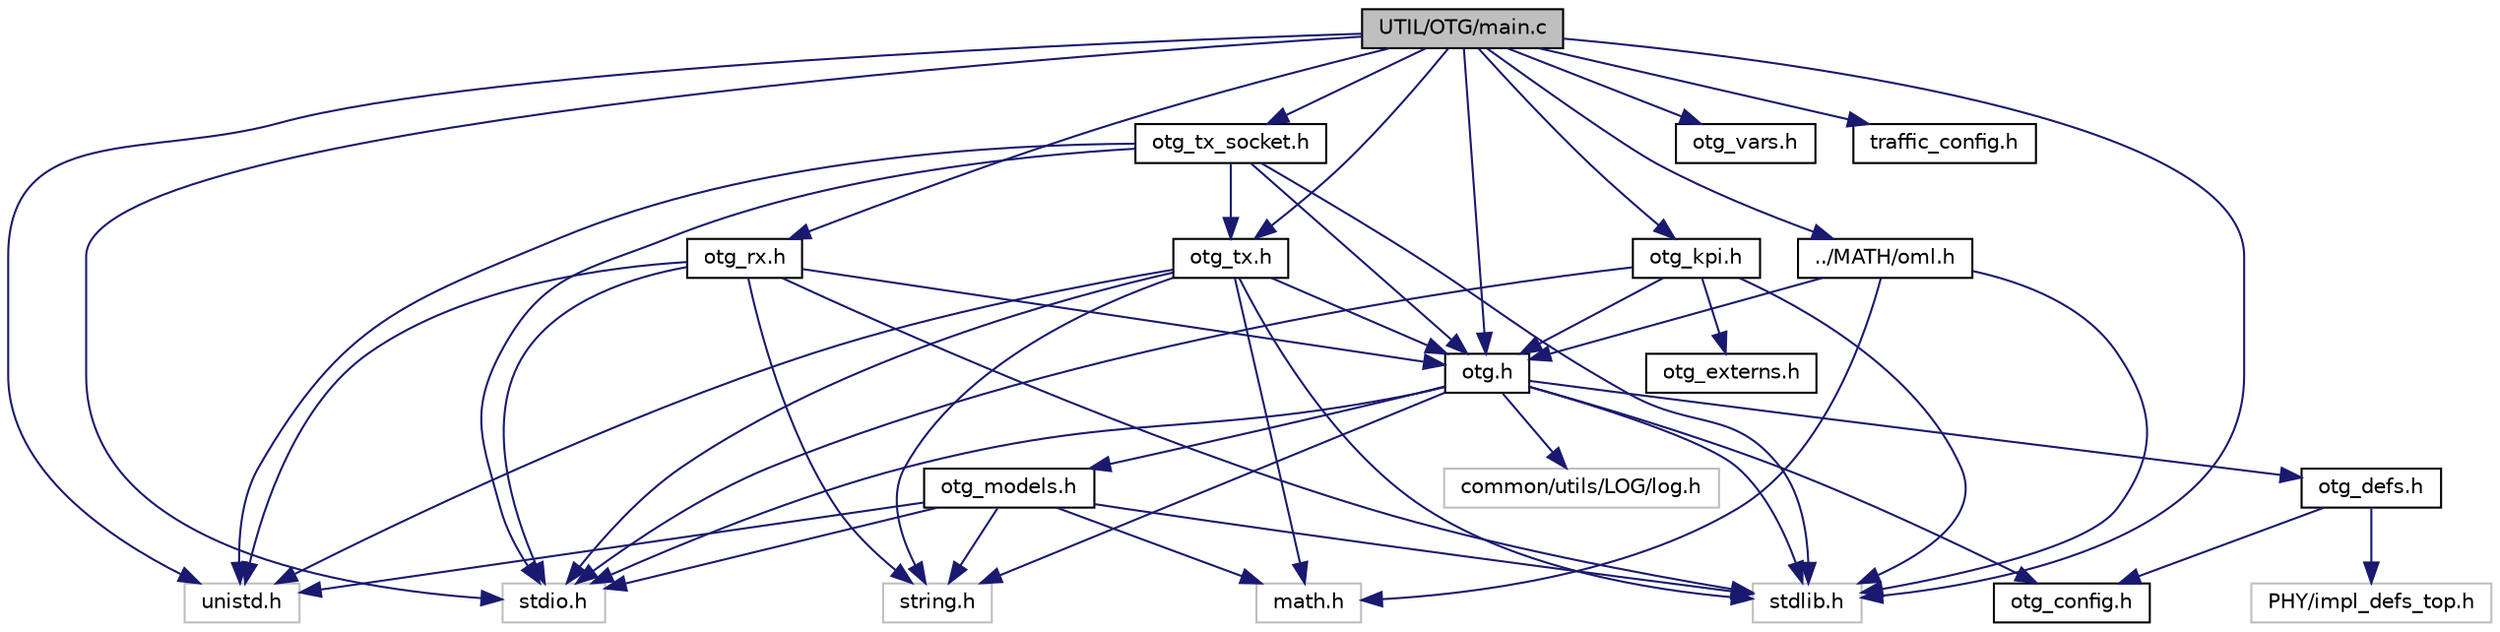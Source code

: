 digraph "UTIL/OTG/main.c"
{
 // LATEX_PDF_SIZE
  edge [fontname="Helvetica",fontsize="10",labelfontname="Helvetica",labelfontsize="10"];
  node [fontname="Helvetica",fontsize="10",shape=record];
  Node1 [label="UTIL/OTG/main.c",height=0.2,width=0.4,color="black", fillcolor="grey75", style="filled", fontcolor="black",tooltip="main program for OTG CX + RX"];
  Node1 -> Node2 [color="midnightblue",fontsize="10",style="solid",fontname="Helvetica"];
  Node2 [label="unistd.h",height=0.2,width=0.4,color="grey75", fillcolor="white", style="filled",tooltip=" "];
  Node1 -> Node3 [color="midnightblue",fontsize="10",style="solid",fontname="Helvetica"];
  Node3 [label="stdio.h",height=0.2,width=0.4,color="grey75", fillcolor="white", style="filled",tooltip=" "];
  Node1 -> Node4 [color="midnightblue",fontsize="10",style="solid",fontname="Helvetica"];
  Node4 [label="stdlib.h",height=0.2,width=0.4,color="grey75", fillcolor="white", style="filled",tooltip=" "];
  Node1 -> Node5 [color="midnightblue",fontsize="10",style="solid",fontname="Helvetica"];
  Node5 [label="otg_tx.h",height=0.2,width=0.4,color="black", fillcolor="white", style="filled",URL="$otg__tx_8h.html",tooltip="Data structure and functions for OTG."];
  Node5 -> Node3 [color="midnightblue",fontsize="10",style="solid",fontname="Helvetica"];
  Node5 -> Node4 [color="midnightblue",fontsize="10",style="solid",fontname="Helvetica"];
  Node5 -> Node6 [color="midnightblue",fontsize="10",style="solid",fontname="Helvetica"];
  Node6 [label="string.h",height=0.2,width=0.4,color="grey75", fillcolor="white", style="filled",tooltip=" "];
  Node5 -> Node7 [color="midnightblue",fontsize="10",style="solid",fontname="Helvetica"];
  Node7 [label="math.h",height=0.2,width=0.4,color="grey75", fillcolor="white", style="filled",tooltip=" "];
  Node5 -> Node2 [color="midnightblue",fontsize="10",style="solid",fontname="Helvetica"];
  Node5 -> Node8 [color="midnightblue",fontsize="10",style="solid",fontname="Helvetica"];
  Node8 [label="otg.h",height=0.2,width=0.4,color="black", fillcolor="white", style="filled",URL="$otg_8h.html",tooltip="Data structure and functions for OTG."];
  Node8 -> Node3 [color="midnightblue",fontsize="10",style="solid",fontname="Helvetica"];
  Node8 -> Node4 [color="midnightblue",fontsize="10",style="solid",fontname="Helvetica"];
  Node8 -> Node6 [color="midnightblue",fontsize="10",style="solid",fontname="Helvetica"];
  Node8 -> Node9 [color="midnightblue",fontsize="10",style="solid",fontname="Helvetica"];
  Node9 [label="otg_defs.h",height=0.2,width=0.4,color="black", fillcolor="white", style="filled",URL="$otg__defs_8h.html",tooltip="otg structure"];
  Node9 -> Node10 [color="midnightblue",fontsize="10",style="solid",fontname="Helvetica"];
  Node10 [label="PHY/impl_defs_top.h",height=0.2,width=0.4,color="grey75", fillcolor="white", style="filled",tooltip=" "];
  Node9 -> Node11 [color="midnightblue",fontsize="10",style="solid",fontname="Helvetica"];
  Node11 [label="otg_config.h",height=0.2,width=0.4,color="black", fillcolor="white", style="filled",URL="$otg__config_8h.html",tooltip="otg structure"];
  Node8 -> Node12 [color="midnightblue",fontsize="10",style="solid",fontname="Helvetica"];
  Node12 [label="otg_models.h",height=0.2,width=0.4,color="black", fillcolor="white", style="filled",URL="$otg__models_8h.html",tooltip="Data structure and functions for OTG."];
  Node12 -> Node3 [color="midnightblue",fontsize="10",style="solid",fontname="Helvetica"];
  Node12 -> Node4 [color="midnightblue",fontsize="10",style="solid",fontname="Helvetica"];
  Node12 -> Node6 [color="midnightblue",fontsize="10",style="solid",fontname="Helvetica"];
  Node12 -> Node7 [color="midnightblue",fontsize="10",style="solid",fontname="Helvetica"];
  Node12 -> Node2 [color="midnightblue",fontsize="10",style="solid",fontname="Helvetica"];
  Node8 -> Node11 [color="midnightblue",fontsize="10",style="solid",fontname="Helvetica"];
  Node8 -> Node13 [color="midnightblue",fontsize="10",style="solid",fontname="Helvetica"];
  Node13 [label="common/utils/LOG/log.h",height=0.2,width=0.4,color="grey75", fillcolor="white", style="filled",tooltip=" "];
  Node1 -> Node14 [color="midnightblue",fontsize="10",style="solid",fontname="Helvetica"];
  Node14 [label="otg_rx.h",height=0.2,width=0.4,color="black", fillcolor="white", style="filled",URL="$otg__rx_8h.html",tooltip="Data structure and functions for OTG receiver."];
  Node14 -> Node2 [color="midnightblue",fontsize="10",style="solid",fontname="Helvetica"];
  Node14 -> Node3 [color="midnightblue",fontsize="10",style="solid",fontname="Helvetica"];
  Node14 -> Node4 [color="midnightblue",fontsize="10",style="solid",fontname="Helvetica"];
  Node14 -> Node6 [color="midnightblue",fontsize="10",style="solid",fontname="Helvetica"];
  Node14 -> Node8 [color="midnightblue",fontsize="10",style="solid",fontname="Helvetica"];
  Node1 -> Node15 [color="midnightblue",fontsize="10",style="solid",fontname="Helvetica"];
  Node15 [label="otg_kpi.h",height=0.2,width=0.4,color="black", fillcolor="white", style="filled",URL="$otg__kpi_8h.html",tooltip="desribe function for KPIs computation"];
  Node15 -> Node3 [color="midnightblue",fontsize="10",style="solid",fontname="Helvetica"];
  Node15 -> Node4 [color="midnightblue",fontsize="10",style="solid",fontname="Helvetica"];
  Node15 -> Node8 [color="midnightblue",fontsize="10",style="solid",fontname="Helvetica"];
  Node15 -> Node16 [color="midnightblue",fontsize="10",style="solid",fontname="Helvetica"];
  Node16 [label="otg_externs.h",height=0.2,width=0.4,color="black", fillcolor="white", style="filled",URL="$otg__externs_8h.html",tooltip="extern parameters"];
  Node1 -> Node8 [color="midnightblue",fontsize="10",style="solid",fontname="Helvetica"];
  Node1 -> Node17 [color="midnightblue",fontsize="10",style="solid",fontname="Helvetica"];
  Node17 [label="otg_tx_socket.h",height=0.2,width=0.4,color="black", fillcolor="white", style="filled",URL="$otg__tx__socket_8h.html",tooltip="brief explain how this block is organized, and how it works: OTG TX traffic generation functions with..."];
  Node17 -> Node2 [color="midnightblue",fontsize="10",style="solid",fontname="Helvetica"];
  Node17 -> Node3 [color="midnightblue",fontsize="10",style="solid",fontname="Helvetica"];
  Node17 -> Node4 [color="midnightblue",fontsize="10",style="solid",fontname="Helvetica"];
  Node17 -> Node8 [color="midnightblue",fontsize="10",style="solid",fontname="Helvetica"];
  Node17 -> Node5 [color="midnightblue",fontsize="10",style="solid",fontname="Helvetica"];
  Node1 -> Node18 [color="midnightblue",fontsize="10",style="solid",fontname="Helvetica"];
  Node18 [label="otg_vars.h",height=0.2,width=0.4,color="black", fillcolor="white", style="filled",URL="$otg__vars_8h.html",tooltip="Global structure."];
  Node1 -> Node19 [color="midnightblue",fontsize="10",style="solid",fontname="Helvetica"];
  Node19 [label="traffic_config.h",height=0.2,width=0.4,color="black", fillcolor="white", style="filled",URL="$traffic__config_8h.html",tooltip=" "];
  Node1 -> Node20 [color="midnightblue",fontsize="10",style="solid",fontname="Helvetica"];
  Node20 [label="../MATH/oml.h",height=0.2,width=0.4,color="black", fillcolor="white", style="filled",URL="$oml_8h.html",tooltip="Data structure for OCG of OpenAir emulator."];
  Node20 -> Node7 [color="midnightblue",fontsize="10",style="solid",fontname="Helvetica"];
  Node20 -> Node4 [color="midnightblue",fontsize="10",style="solid",fontname="Helvetica"];
  Node20 -> Node8 [color="midnightblue",fontsize="10",style="solid",fontname="Helvetica"];
}
